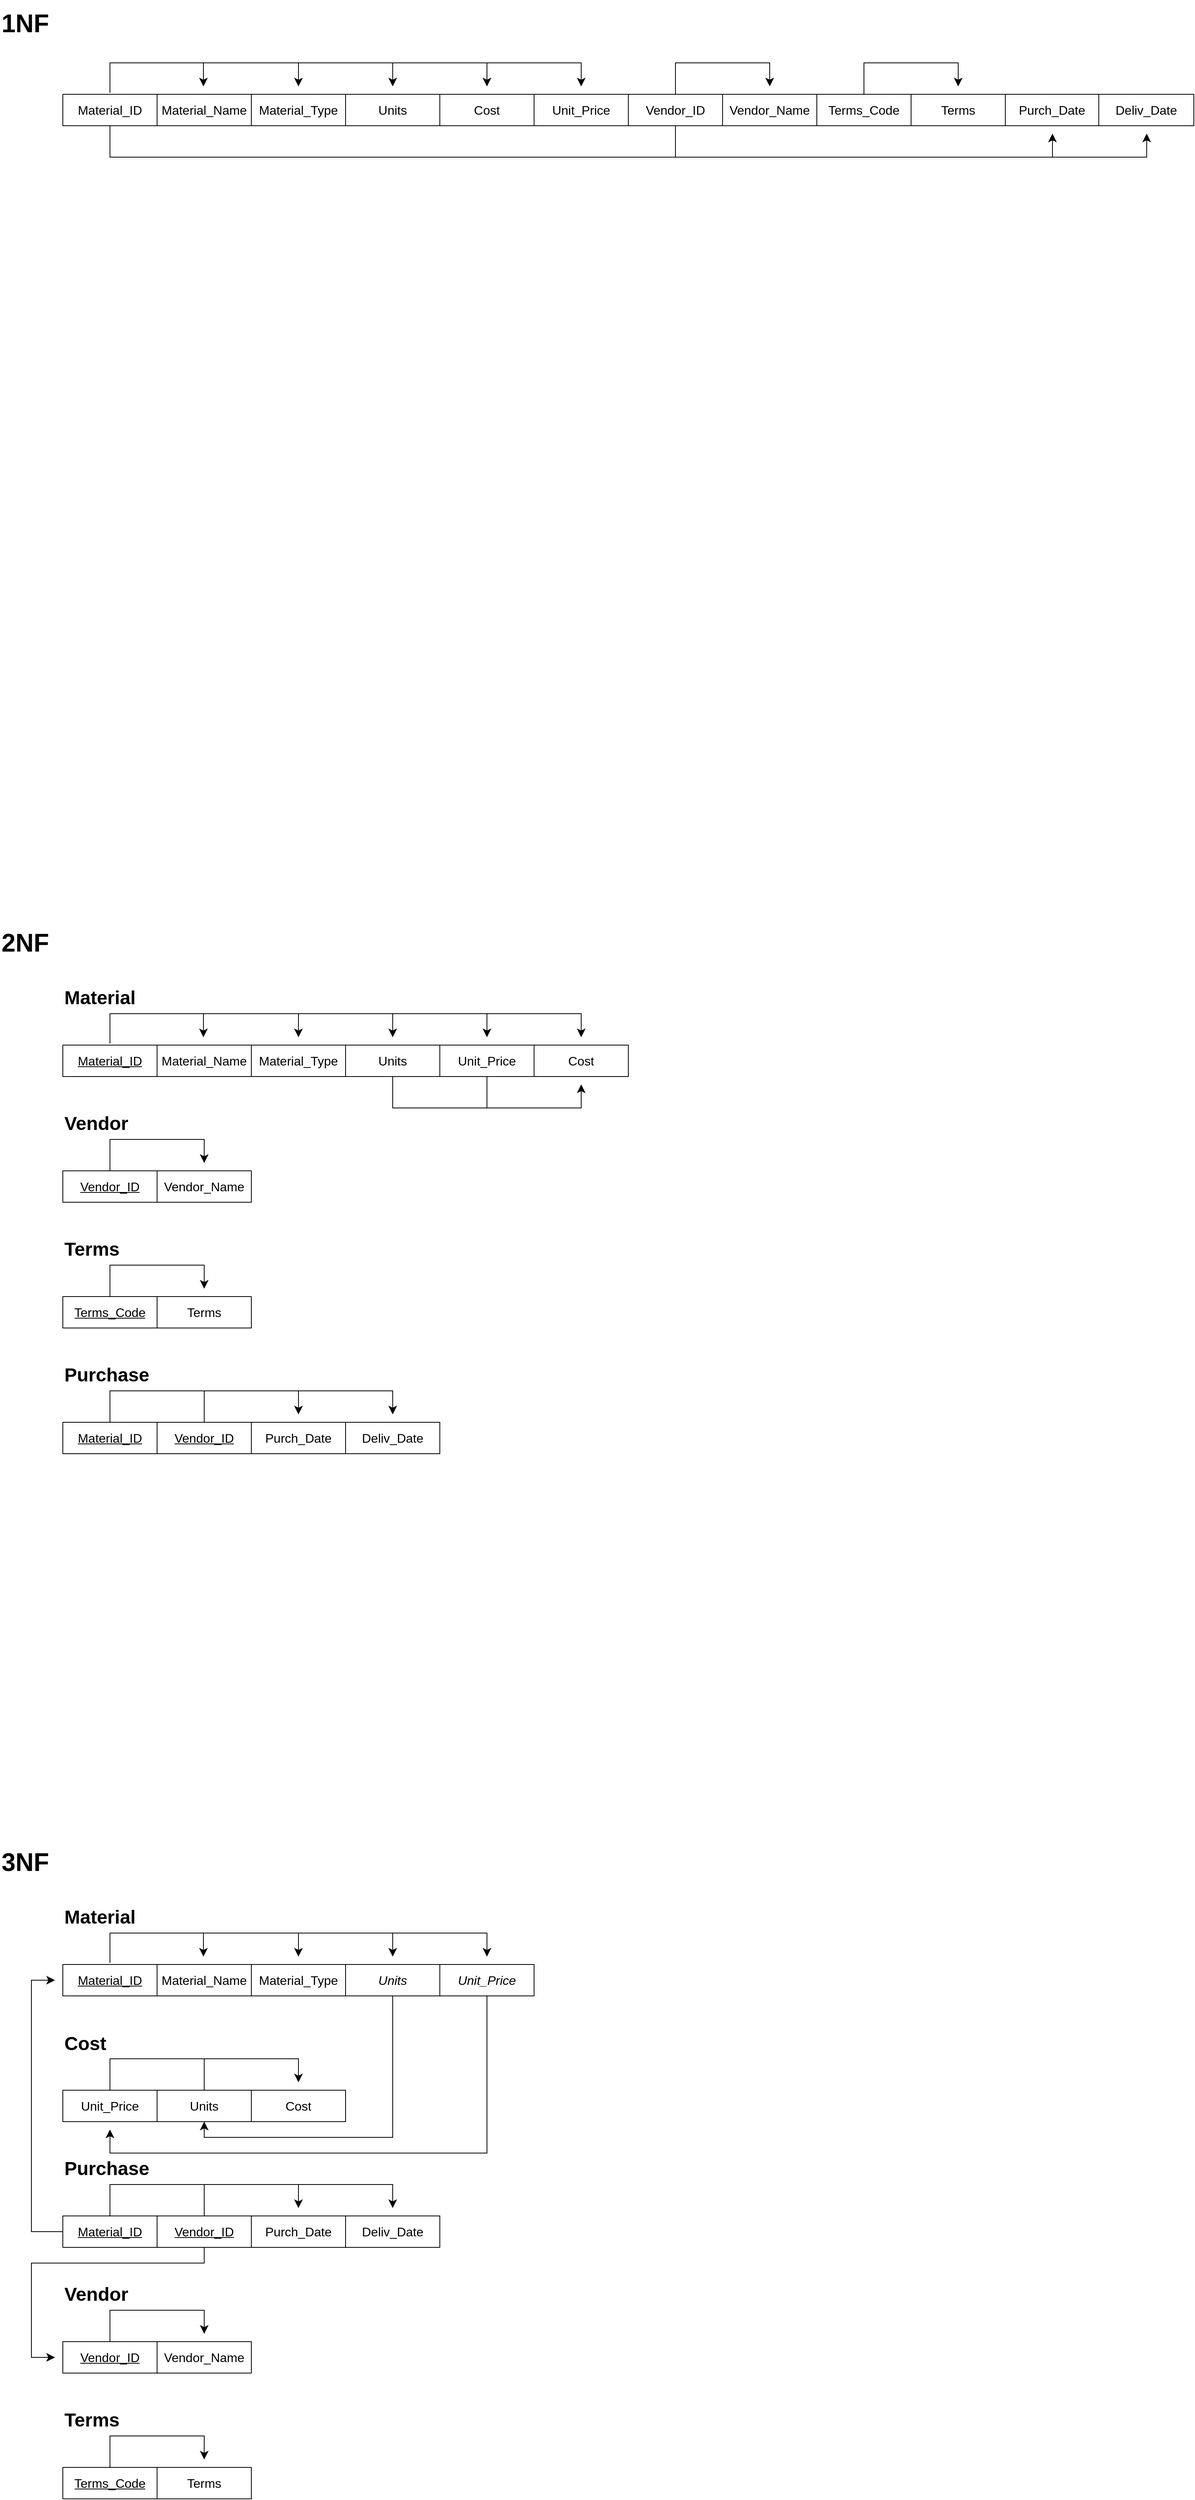<mxfile version="26.0.6">
  <diagram name="Page-1" id="mJVvkpNCpndPSh1O5Aai">
    <mxGraphModel dx="2074" dy="1098" grid="1" gridSize="10" guides="1" tooltips="1" connect="1" arrows="1" fold="1" page="1" pageScale="1" pageWidth="1654" pageHeight="1169" math="0" shadow="0">
      <root>
        <mxCell id="0" />
        <mxCell id="1" parent="0" />
        <mxCell id="KPfUx6lq5Uz68m5Np5U6-11" value="" style="shape=table;startSize=0;container=1;collapsible=0;childLayout=tableLayout;fontSize=16;" parent="1" vertex="1">
          <mxGeometry x="120" y="160" width="1440" height="40" as="geometry" />
        </mxCell>
        <mxCell id="KPfUx6lq5Uz68m5Np5U6-12" value="" style="shape=tableRow;horizontal=0;startSize=0;swimlaneHead=0;swimlaneBody=0;strokeColor=inherit;top=0;left=0;bottom=0;right=0;collapsible=0;dropTarget=0;fillColor=none;points=[[0,0.5],[1,0.5]];portConstraint=eastwest;fontSize=16;" parent="KPfUx6lq5Uz68m5Np5U6-11" vertex="1">
          <mxGeometry width="1440" height="40" as="geometry" />
        </mxCell>
        <mxCell id="KPfUx6lq5Uz68m5Np5U6-13" value="Material_ID" style="shape=partialRectangle;html=1;whiteSpace=wrap;connectable=0;strokeColor=inherit;overflow=hidden;fillColor=none;top=0;left=0;bottom=0;right=0;pointerEvents=1;fontSize=16;" parent="KPfUx6lq5Uz68m5Np5U6-12" vertex="1">
          <mxGeometry width="120" height="40" as="geometry">
            <mxRectangle width="120" height="40" as="alternateBounds" />
          </mxGeometry>
        </mxCell>
        <mxCell id="KPfUx6lq5Uz68m5Np5U6-14" value="Material_Name" style="shape=partialRectangle;html=1;whiteSpace=wrap;connectable=0;strokeColor=inherit;overflow=hidden;fillColor=none;top=0;left=0;bottom=0;right=0;pointerEvents=1;fontSize=16;" parent="KPfUx6lq5Uz68m5Np5U6-12" vertex="1">
          <mxGeometry x="120" width="120" height="40" as="geometry">
            <mxRectangle width="120" height="40" as="alternateBounds" />
          </mxGeometry>
        </mxCell>
        <mxCell id="KPfUx6lq5Uz68m5Np5U6-15" value="Material_Type" style="shape=partialRectangle;html=1;whiteSpace=wrap;connectable=0;strokeColor=inherit;overflow=hidden;fillColor=none;top=0;left=0;bottom=0;right=0;pointerEvents=1;fontSize=16;" parent="KPfUx6lq5Uz68m5Np5U6-12" vertex="1">
          <mxGeometry x="240" width="120" height="40" as="geometry">
            <mxRectangle width="120" height="40" as="alternateBounds" />
          </mxGeometry>
        </mxCell>
        <mxCell id="KPfUx6lq5Uz68m5Np5U6-24" value="Units" style="shape=partialRectangle;html=1;whiteSpace=wrap;connectable=0;strokeColor=inherit;overflow=hidden;fillColor=none;top=0;left=0;bottom=0;right=0;pointerEvents=1;fontSize=16;" parent="KPfUx6lq5Uz68m5Np5U6-12" vertex="1">
          <mxGeometry x="360" width="120" height="40" as="geometry">
            <mxRectangle width="120" height="40" as="alternateBounds" />
          </mxGeometry>
        </mxCell>
        <mxCell id="KPfUx6lq5Uz68m5Np5U6-27" value="Cost" style="shape=partialRectangle;html=1;whiteSpace=wrap;connectable=0;strokeColor=inherit;overflow=hidden;fillColor=none;top=0;left=0;bottom=0;right=0;pointerEvents=1;fontSize=16;" parent="KPfUx6lq5Uz68m5Np5U6-12" vertex="1">
          <mxGeometry x="480" width="120" height="40" as="geometry">
            <mxRectangle width="120" height="40" as="alternateBounds" />
          </mxGeometry>
        </mxCell>
        <mxCell id="KPfUx6lq5Uz68m5Np5U6-30" value="Unit_Price" style="shape=partialRectangle;html=1;whiteSpace=wrap;connectable=0;strokeColor=inherit;overflow=hidden;fillColor=none;top=0;left=0;bottom=0;right=0;pointerEvents=1;fontSize=16;" parent="KPfUx6lq5Uz68m5Np5U6-12" vertex="1">
          <mxGeometry x="600" width="120" height="40" as="geometry">
            <mxRectangle width="120" height="40" as="alternateBounds" />
          </mxGeometry>
        </mxCell>
        <mxCell id="KPfUx6lq5Uz68m5Np5U6-33" value="Vendor_ID" style="shape=partialRectangle;html=1;whiteSpace=wrap;connectable=0;strokeColor=inherit;overflow=hidden;fillColor=none;top=0;left=0;bottom=0;right=0;pointerEvents=1;fontSize=16;" parent="KPfUx6lq5Uz68m5Np5U6-12" vertex="1">
          <mxGeometry x="720" width="120" height="40" as="geometry">
            <mxRectangle width="120" height="40" as="alternateBounds" />
          </mxGeometry>
        </mxCell>
        <mxCell id="KPfUx6lq5Uz68m5Np5U6-36" value="Vendor_Name" style="shape=partialRectangle;html=1;whiteSpace=wrap;connectable=0;strokeColor=inherit;overflow=hidden;fillColor=none;top=0;left=0;bottom=0;right=0;pointerEvents=1;fontSize=16;" parent="KPfUx6lq5Uz68m5Np5U6-12" vertex="1">
          <mxGeometry x="840" width="120" height="40" as="geometry">
            <mxRectangle width="120" height="40" as="alternateBounds" />
          </mxGeometry>
        </mxCell>
        <mxCell id="KPfUx6lq5Uz68m5Np5U6-39" value="Terms_Code" style="shape=partialRectangle;html=1;whiteSpace=wrap;connectable=0;strokeColor=inherit;overflow=hidden;fillColor=none;top=0;left=0;bottom=0;right=0;pointerEvents=1;fontSize=16;" parent="KPfUx6lq5Uz68m5Np5U6-12" vertex="1">
          <mxGeometry x="960" width="120" height="40" as="geometry">
            <mxRectangle width="120" height="40" as="alternateBounds" />
          </mxGeometry>
        </mxCell>
        <mxCell id="KPfUx6lq5Uz68m5Np5U6-52" value="Terms" style="shape=partialRectangle;html=1;whiteSpace=wrap;connectable=0;strokeColor=inherit;overflow=hidden;fillColor=none;top=0;left=0;bottom=0;right=0;pointerEvents=1;fontSize=16;" parent="KPfUx6lq5Uz68m5Np5U6-12" vertex="1">
          <mxGeometry x="1080" width="120" height="40" as="geometry">
            <mxRectangle width="120" height="40" as="alternateBounds" />
          </mxGeometry>
        </mxCell>
        <mxCell id="KPfUx6lq5Uz68m5Np5U6-42" value="Purch_Date" style="shape=partialRectangle;html=1;whiteSpace=wrap;connectable=0;strokeColor=inherit;overflow=hidden;fillColor=none;top=0;left=0;bottom=0;right=0;pointerEvents=1;fontSize=16;" parent="KPfUx6lq5Uz68m5Np5U6-12" vertex="1">
          <mxGeometry x="1200" width="119" height="40" as="geometry">
            <mxRectangle width="119" height="40" as="alternateBounds" />
          </mxGeometry>
        </mxCell>
        <mxCell id="KPfUx6lq5Uz68m5Np5U6-45" value="Deliv_Date" style="shape=partialRectangle;html=1;whiteSpace=wrap;connectable=0;strokeColor=inherit;overflow=hidden;fillColor=none;top=0;left=0;bottom=0;right=0;pointerEvents=1;fontSize=16;" parent="KPfUx6lq5Uz68m5Np5U6-12" vertex="1">
          <mxGeometry x="1319" width="121" height="40" as="geometry">
            <mxRectangle width="121" height="40" as="alternateBounds" />
          </mxGeometry>
        </mxCell>
        <mxCell id="KPfUx6lq5Uz68m5Np5U6-56" value="" style="edgeStyle=elbowEdgeStyle;elbow=vertical;endArrow=classic;html=1;curved=0;rounded=0;endSize=8;startSize=8;exitX=0.039;exitY=-0.05;exitDx=0;exitDy=0;exitPerimeter=0;" parent="1" edge="1">
          <mxGeometry width="50" height="50" relative="1" as="geometry">
            <mxPoint x="180.0" y="158" as="sourcePoint" />
            <mxPoint x="299" y="150" as="targetPoint" />
            <Array as="points">
              <mxPoint x="250" y="120" />
              <mxPoint x="273.84" y="80" />
            </Array>
          </mxGeometry>
        </mxCell>
        <mxCell id="KPfUx6lq5Uz68m5Np5U6-58" value="" style="edgeStyle=segmentEdgeStyle;endArrow=classic;html=1;curved=0;rounded=0;endSize=8;startSize=8;" parent="1" edge="1">
          <mxGeometry width="50" height="50" relative="1" as="geometry">
            <mxPoint x="290" y="120" as="sourcePoint" />
            <mxPoint x="420" y="150" as="targetPoint" />
            <Array as="points">
              <mxPoint x="290" y="120" />
              <mxPoint x="420" y="120" />
            </Array>
          </mxGeometry>
        </mxCell>
        <mxCell id="KPfUx6lq5Uz68m5Np5U6-59" value="" style="edgeStyle=elbowEdgeStyle;elbow=vertical;endArrow=classic;html=1;curved=0;rounded=0;endSize=8;startSize=8;exitX=0.039;exitY=-0.05;exitDx=0;exitDy=0;exitPerimeter=0;" parent="1" edge="1">
          <mxGeometry width="50" height="50" relative="1" as="geometry">
            <mxPoint x="900" y="160" as="sourcePoint" />
            <mxPoint x="1020" y="150" as="targetPoint" />
            <Array as="points">
              <mxPoint x="960" y="120" />
            </Array>
          </mxGeometry>
        </mxCell>
        <mxCell id="KPfUx6lq5Uz68m5Np5U6-60" value="" style="edgeStyle=elbowEdgeStyle;elbow=vertical;endArrow=classic;html=1;curved=0;rounded=0;endSize=8;startSize=8;exitX=0.039;exitY=-0.05;exitDx=0;exitDy=0;exitPerimeter=0;" parent="1" edge="1">
          <mxGeometry width="50" height="50" relative="1" as="geometry">
            <mxPoint x="1140" y="160" as="sourcePoint" />
            <mxPoint x="1260" y="150" as="targetPoint" />
            <Array as="points">
              <mxPoint x="1200" y="120" />
            </Array>
          </mxGeometry>
        </mxCell>
        <mxCell id="KPfUx6lq5Uz68m5Np5U6-67" value="" style="shape=partialRectangle;whiteSpace=wrap;html=1;bottom=1;right=1;left=1;top=0;fillColor=none;routingCenterX=-0.5;" parent="1" vertex="1">
          <mxGeometry x="180" y="200" width="720" height="40" as="geometry" />
        </mxCell>
        <mxCell id="KPfUx6lq5Uz68m5Np5U6-68" value="" style="edgeStyle=segmentEdgeStyle;endArrow=classic;html=1;curved=0;rounded=0;endSize=8;startSize=8;exitX=0.99;exitY=1;exitDx=0;exitDy=0;exitPerimeter=0;" parent="1" source="KPfUx6lq5Uz68m5Np5U6-67" edge="1">
          <mxGeometry width="50" height="50" relative="1" as="geometry">
            <mxPoint x="790" y="280" as="sourcePoint" />
            <mxPoint x="1380" y="210" as="targetPoint" />
          </mxGeometry>
        </mxCell>
        <mxCell id="KPfUx6lq5Uz68m5Np5U6-70" value="" style="edgeStyle=segmentEdgeStyle;endArrow=classic;html=1;curved=0;rounded=0;endSize=8;startSize=8;" parent="1" edge="1">
          <mxGeometry width="50" height="50" relative="1" as="geometry">
            <mxPoint x="1360" y="240" as="sourcePoint" />
            <mxPoint x="1500" y="210" as="targetPoint" />
            <Array as="points">
              <mxPoint x="1500" y="240" />
            </Array>
          </mxGeometry>
        </mxCell>
        <mxCell id="KPfUx6lq5Uz68m5Np5U6-71" value="" style="edgeStyle=segmentEdgeStyle;endArrow=classic;html=1;curved=0;rounded=0;endSize=8;startSize=8;" parent="1" edge="1">
          <mxGeometry width="50" height="50" relative="1" as="geometry">
            <mxPoint x="410" y="120" as="sourcePoint" />
            <mxPoint x="540" y="150" as="targetPoint" />
            <Array as="points">
              <mxPoint x="410" y="120" />
              <mxPoint x="540" y="120" />
            </Array>
          </mxGeometry>
        </mxCell>
        <mxCell id="KPfUx6lq5Uz68m5Np5U6-72" value="" style="edgeStyle=segmentEdgeStyle;endArrow=classic;html=1;curved=0;rounded=0;endSize=8;startSize=8;" parent="1" edge="1">
          <mxGeometry width="50" height="50" relative="1" as="geometry">
            <mxPoint x="530" y="120" as="sourcePoint" />
            <mxPoint x="660" y="150" as="targetPoint" />
            <Array as="points">
              <mxPoint x="530" y="120" />
              <mxPoint x="660" y="120" />
            </Array>
          </mxGeometry>
        </mxCell>
        <mxCell id="KPfUx6lq5Uz68m5Np5U6-73" value="" style="edgeStyle=segmentEdgeStyle;endArrow=classic;html=1;curved=0;rounded=0;endSize=8;startSize=8;" parent="1" edge="1">
          <mxGeometry width="50" height="50" relative="1" as="geometry">
            <mxPoint x="650" y="120" as="sourcePoint" />
            <mxPoint x="780" y="150" as="targetPoint" />
            <Array as="points">
              <mxPoint x="650" y="120" />
              <mxPoint x="780" y="120" />
            </Array>
          </mxGeometry>
        </mxCell>
        <mxCell id="KPfUx6lq5Uz68m5Np5U6-75" value="" style="shape=table;startSize=0;container=1;collapsible=0;childLayout=tableLayout;fontSize=16;" parent="1" vertex="1">
          <mxGeometry x="120" y="1370" width="720" height="40" as="geometry" />
        </mxCell>
        <mxCell id="KPfUx6lq5Uz68m5Np5U6-76" value="" style="shape=tableRow;horizontal=0;startSize=0;swimlaneHead=0;swimlaneBody=0;strokeColor=inherit;top=0;left=0;bottom=0;right=0;collapsible=0;dropTarget=0;fillColor=none;points=[[0,0.5],[1,0.5]];portConstraint=eastwest;fontSize=16;" parent="KPfUx6lq5Uz68m5Np5U6-75" vertex="1">
          <mxGeometry width="720" height="40" as="geometry" />
        </mxCell>
        <mxCell id="KPfUx6lq5Uz68m5Np5U6-77" value="&lt;u&gt;Material_ID&lt;/u&gt;" style="shape=partialRectangle;html=1;whiteSpace=wrap;connectable=0;strokeColor=inherit;overflow=hidden;fillColor=none;top=0;left=0;bottom=0;right=0;pointerEvents=1;fontSize=16;" parent="KPfUx6lq5Uz68m5Np5U6-76" vertex="1">
          <mxGeometry width="120" height="40" as="geometry">
            <mxRectangle width="120" height="40" as="alternateBounds" />
          </mxGeometry>
        </mxCell>
        <mxCell id="KPfUx6lq5Uz68m5Np5U6-78" value="Material_Name" style="shape=partialRectangle;html=1;whiteSpace=wrap;connectable=0;strokeColor=inherit;overflow=hidden;fillColor=none;top=0;left=0;bottom=0;right=0;pointerEvents=1;fontSize=16;" parent="KPfUx6lq5Uz68m5Np5U6-76" vertex="1">
          <mxGeometry x="120" width="120" height="40" as="geometry">
            <mxRectangle width="120" height="40" as="alternateBounds" />
          </mxGeometry>
        </mxCell>
        <mxCell id="KPfUx6lq5Uz68m5Np5U6-79" value="Material_Type" style="shape=partialRectangle;html=1;whiteSpace=wrap;connectable=0;strokeColor=inherit;overflow=hidden;fillColor=none;top=0;left=0;bottom=0;right=0;pointerEvents=1;fontSize=16;" parent="KPfUx6lq5Uz68m5Np5U6-76" vertex="1">
          <mxGeometry x="240" width="120" height="40" as="geometry">
            <mxRectangle width="120" height="40" as="alternateBounds" />
          </mxGeometry>
        </mxCell>
        <mxCell id="KPfUx6lq5Uz68m5Np5U6-88" value="Units" style="shape=partialRectangle;html=1;whiteSpace=wrap;connectable=0;strokeColor=inherit;overflow=hidden;fillColor=none;top=0;left=0;bottom=0;right=0;pointerEvents=1;fontSize=16;" parent="KPfUx6lq5Uz68m5Np5U6-76" vertex="1">
          <mxGeometry x="360" width="120" height="40" as="geometry">
            <mxRectangle width="120" height="40" as="alternateBounds" />
          </mxGeometry>
        </mxCell>
        <mxCell id="KPfUx6lq5Uz68m5Np5U6-91" value="Unit_Price" style="shape=partialRectangle;html=1;whiteSpace=wrap;connectable=0;strokeColor=inherit;overflow=hidden;fillColor=none;top=0;left=0;bottom=0;right=0;pointerEvents=1;fontSize=16;" parent="KPfUx6lq5Uz68m5Np5U6-76" vertex="1">
          <mxGeometry x="480" width="120" height="40" as="geometry">
            <mxRectangle width="120" height="40" as="alternateBounds" />
          </mxGeometry>
        </mxCell>
        <mxCell id="KPfUx6lq5Uz68m5Np5U6-94" value="Cost" style="shape=partialRectangle;html=1;whiteSpace=wrap;connectable=0;strokeColor=inherit;overflow=hidden;fillColor=none;top=0;left=0;bottom=0;right=0;pointerEvents=1;fontSize=16;" parent="KPfUx6lq5Uz68m5Np5U6-76" vertex="1">
          <mxGeometry x="600" width="120" height="40" as="geometry">
            <mxRectangle width="120" height="40" as="alternateBounds" />
          </mxGeometry>
        </mxCell>
        <mxCell id="KPfUx6lq5Uz68m5Np5U6-97" value="" style="shape=table;startSize=0;container=1;collapsible=0;childLayout=tableLayout;fontSize=16;" parent="1" vertex="1">
          <mxGeometry x="120" y="1530" width="240" height="40" as="geometry" />
        </mxCell>
        <mxCell id="KPfUx6lq5Uz68m5Np5U6-98" value="" style="shape=tableRow;horizontal=0;startSize=0;swimlaneHead=0;swimlaneBody=0;strokeColor=inherit;top=0;left=0;bottom=0;right=0;collapsible=0;dropTarget=0;fillColor=none;points=[[0,0.5],[1,0.5]];portConstraint=eastwest;fontSize=16;" parent="KPfUx6lq5Uz68m5Np5U6-97" vertex="1">
          <mxGeometry width="240" height="40" as="geometry" />
        </mxCell>
        <mxCell id="KPfUx6lq5Uz68m5Np5U6-99" value="&lt;u&gt;Vendor_ID&lt;/u&gt;" style="shape=partialRectangle;html=1;whiteSpace=wrap;connectable=0;strokeColor=inherit;overflow=hidden;fillColor=none;top=0;left=0;bottom=0;right=0;pointerEvents=1;fontSize=16;" parent="KPfUx6lq5Uz68m5Np5U6-98" vertex="1">
          <mxGeometry width="120" height="40" as="geometry">
            <mxRectangle width="120" height="40" as="alternateBounds" />
          </mxGeometry>
        </mxCell>
        <mxCell id="KPfUx6lq5Uz68m5Np5U6-100" value="Vendor_Name" style="shape=partialRectangle;html=1;whiteSpace=wrap;connectable=0;strokeColor=inherit;overflow=hidden;fillColor=none;top=0;left=0;bottom=0;right=0;pointerEvents=1;fontSize=16;" parent="KPfUx6lq5Uz68m5Np5U6-98" vertex="1">
          <mxGeometry x="120" width="120" height="40" as="geometry">
            <mxRectangle width="120" height="40" as="alternateBounds" />
          </mxGeometry>
        </mxCell>
        <mxCell id="KPfUx6lq5Uz68m5Np5U6-105" value="" style="shape=table;startSize=0;container=1;collapsible=0;childLayout=tableLayout;fontSize=16;" parent="1" vertex="1">
          <mxGeometry x="120" y="1690" width="240" height="40" as="geometry" />
        </mxCell>
        <mxCell id="KPfUx6lq5Uz68m5Np5U6-106" value="" style="shape=tableRow;horizontal=0;startSize=0;swimlaneHead=0;swimlaneBody=0;strokeColor=inherit;top=0;left=0;bottom=0;right=0;collapsible=0;dropTarget=0;fillColor=none;points=[[0,0.5],[1,0.5]];portConstraint=eastwest;fontSize=16;" parent="KPfUx6lq5Uz68m5Np5U6-105" vertex="1">
          <mxGeometry width="240" height="40" as="geometry" />
        </mxCell>
        <mxCell id="KPfUx6lq5Uz68m5Np5U6-107" value="&lt;u&gt;Terms_Code&lt;/u&gt;" style="shape=partialRectangle;html=1;whiteSpace=wrap;connectable=0;strokeColor=inherit;overflow=hidden;fillColor=none;top=0;left=0;bottom=0;right=0;pointerEvents=1;fontSize=16;" parent="KPfUx6lq5Uz68m5Np5U6-106" vertex="1">
          <mxGeometry width="120" height="40" as="geometry">
            <mxRectangle width="120" height="40" as="alternateBounds" />
          </mxGeometry>
        </mxCell>
        <mxCell id="KPfUx6lq5Uz68m5Np5U6-108" value="Terms" style="shape=partialRectangle;html=1;whiteSpace=wrap;connectable=0;strokeColor=inherit;overflow=hidden;fillColor=none;top=0;left=0;bottom=0;right=0;pointerEvents=1;fontSize=16;" parent="KPfUx6lq5Uz68m5Np5U6-106" vertex="1">
          <mxGeometry x="120" width="120" height="40" as="geometry">
            <mxRectangle width="120" height="40" as="alternateBounds" />
          </mxGeometry>
        </mxCell>
        <mxCell id="KPfUx6lq5Uz68m5Np5U6-109" value="" style="shape=table;startSize=0;container=1;collapsible=0;childLayout=tableLayout;fontSize=16;" parent="1" vertex="1">
          <mxGeometry x="120" y="1850" width="480" height="40" as="geometry" />
        </mxCell>
        <mxCell id="KPfUx6lq5Uz68m5Np5U6-110" value="" style="shape=tableRow;horizontal=0;startSize=0;swimlaneHead=0;swimlaneBody=0;strokeColor=inherit;top=0;left=0;bottom=0;right=0;collapsible=0;dropTarget=0;fillColor=none;points=[[0,0.5],[1,0.5]];portConstraint=eastwest;fontSize=16;" parent="KPfUx6lq5Uz68m5Np5U6-109" vertex="1">
          <mxGeometry width="480" height="40" as="geometry" />
        </mxCell>
        <mxCell id="KPfUx6lq5Uz68m5Np5U6-111" value="&lt;u&gt;Material_ID&lt;/u&gt;" style="shape=partialRectangle;html=1;whiteSpace=wrap;connectable=0;strokeColor=inherit;overflow=hidden;fillColor=none;top=0;left=0;bottom=0;right=0;pointerEvents=1;fontSize=16;" parent="KPfUx6lq5Uz68m5Np5U6-110" vertex="1">
          <mxGeometry width="120" height="40" as="geometry">
            <mxRectangle width="120" height="40" as="alternateBounds" />
          </mxGeometry>
        </mxCell>
        <mxCell id="KPfUx6lq5Uz68m5Np5U6-112" value="&lt;u&gt;Vendor_ID&lt;/u&gt;" style="shape=partialRectangle;html=1;whiteSpace=wrap;connectable=0;strokeColor=inherit;overflow=hidden;fillColor=none;top=0;left=0;bottom=0;right=0;pointerEvents=1;fontSize=16;" parent="KPfUx6lq5Uz68m5Np5U6-110" vertex="1">
          <mxGeometry x="120" width="120" height="40" as="geometry">
            <mxRectangle width="120" height="40" as="alternateBounds" />
          </mxGeometry>
        </mxCell>
        <mxCell id="KPfUx6lq5Uz68m5Np5U6-114" value="Purch_Date" style="shape=partialRectangle;html=1;whiteSpace=wrap;connectable=0;strokeColor=inherit;overflow=hidden;fillColor=none;top=0;left=0;bottom=0;right=0;pointerEvents=1;fontSize=16;" parent="KPfUx6lq5Uz68m5Np5U6-110" vertex="1">
          <mxGeometry x="240" width="120" height="40" as="geometry">
            <mxRectangle width="120" height="40" as="alternateBounds" />
          </mxGeometry>
        </mxCell>
        <mxCell id="KPfUx6lq5Uz68m5Np5U6-113" value="Deliv_Date" style="shape=partialRectangle;html=1;whiteSpace=wrap;connectable=0;strokeColor=inherit;overflow=hidden;fillColor=none;top=0;left=0;bottom=0;right=0;pointerEvents=1;fontSize=16;" parent="KPfUx6lq5Uz68m5Np5U6-110" vertex="1">
          <mxGeometry x="360" width="120" height="40" as="geometry">
            <mxRectangle width="120" height="40" as="alternateBounds" />
          </mxGeometry>
        </mxCell>
        <mxCell id="KPfUx6lq5Uz68m5Np5U6-115" value="" style="edgeStyle=elbowEdgeStyle;elbow=vertical;endArrow=classic;html=1;curved=0;rounded=0;endSize=8;startSize=8;exitX=0.039;exitY=-0.05;exitDx=0;exitDy=0;exitPerimeter=0;" parent="1" edge="1">
          <mxGeometry width="50" height="50" relative="1" as="geometry">
            <mxPoint x="180.0" y="1368" as="sourcePoint" />
            <mxPoint x="299" y="1360" as="targetPoint" />
            <Array as="points">
              <mxPoint x="250" y="1330" />
              <mxPoint x="273.84" y="1290" />
            </Array>
          </mxGeometry>
        </mxCell>
        <mxCell id="KPfUx6lq5Uz68m5Np5U6-116" value="" style="edgeStyle=segmentEdgeStyle;endArrow=classic;html=1;curved=0;rounded=0;endSize=8;startSize=8;" parent="1" edge="1">
          <mxGeometry width="50" height="50" relative="1" as="geometry">
            <mxPoint x="290" y="1330" as="sourcePoint" />
            <mxPoint x="420" y="1360" as="targetPoint" />
            <Array as="points">
              <mxPoint x="290" y="1330" />
              <mxPoint x="420" y="1330" />
            </Array>
          </mxGeometry>
        </mxCell>
        <mxCell id="KPfUx6lq5Uz68m5Np5U6-117" value="" style="edgeStyle=segmentEdgeStyle;endArrow=classic;html=1;curved=0;rounded=0;endSize=8;startSize=8;" parent="1" edge="1">
          <mxGeometry width="50" height="50" relative="1" as="geometry">
            <mxPoint x="410" y="1330" as="sourcePoint" />
            <mxPoint x="540" y="1360" as="targetPoint" />
            <Array as="points">
              <mxPoint x="410" y="1330" />
              <mxPoint x="540" y="1330" />
            </Array>
          </mxGeometry>
        </mxCell>
        <mxCell id="KPfUx6lq5Uz68m5Np5U6-118" value="" style="edgeStyle=segmentEdgeStyle;endArrow=classic;html=1;curved=0;rounded=0;endSize=8;startSize=8;" parent="1" edge="1">
          <mxGeometry width="50" height="50" relative="1" as="geometry">
            <mxPoint x="530" y="1330" as="sourcePoint" />
            <mxPoint x="660" y="1360" as="targetPoint" />
            <Array as="points">
              <mxPoint x="530" y="1330" />
              <mxPoint x="660" y="1330" />
            </Array>
          </mxGeometry>
        </mxCell>
        <mxCell id="KPfUx6lq5Uz68m5Np5U6-119" value="" style="edgeStyle=segmentEdgeStyle;endArrow=classic;html=1;curved=0;rounded=0;endSize=8;startSize=8;" parent="1" edge="1">
          <mxGeometry width="50" height="50" relative="1" as="geometry">
            <mxPoint x="650" y="1330" as="sourcePoint" />
            <mxPoint x="780" y="1360" as="targetPoint" />
            <Array as="points">
              <mxPoint x="650" y="1330" />
              <mxPoint x="780" y="1330" />
            </Array>
          </mxGeometry>
        </mxCell>
        <mxCell id="KPfUx6lq5Uz68m5Np5U6-120" value="" style="edgeStyle=elbowEdgeStyle;elbow=vertical;endArrow=classic;html=1;curved=0;rounded=0;endSize=8;startSize=8;exitX=0.039;exitY=-0.05;exitDx=0;exitDy=0;exitPerimeter=0;" parent="1" edge="1">
          <mxGeometry width="50" height="50" relative="1" as="geometry">
            <mxPoint x="180" y="1530" as="sourcePoint" />
            <mxPoint x="300" y="1520" as="targetPoint" />
            <Array as="points">
              <mxPoint x="240" y="1490" />
            </Array>
          </mxGeometry>
        </mxCell>
        <mxCell id="KPfUx6lq5Uz68m5Np5U6-121" value="" style="edgeStyle=elbowEdgeStyle;elbow=vertical;endArrow=classic;html=1;curved=0;rounded=0;endSize=8;startSize=8;exitX=0.039;exitY=-0.05;exitDx=0;exitDy=0;exitPerimeter=0;" parent="1" edge="1">
          <mxGeometry width="50" height="50" relative="1" as="geometry">
            <mxPoint x="180" y="1690" as="sourcePoint" />
            <mxPoint x="300" y="1680" as="targetPoint" />
            <Array as="points">
              <mxPoint x="240" y="1650" />
            </Array>
          </mxGeometry>
        </mxCell>
        <mxCell id="KPfUx6lq5Uz68m5Np5U6-125" value="" style="shape=partialRectangle;whiteSpace=wrap;html=1;bottom=1;right=1;left=1;top=0;fillColor=none;routingCenterX=-0.5;rotation=-180;" parent="1" vertex="1">
          <mxGeometry x="180" y="1810" width="120" height="40" as="geometry" />
        </mxCell>
        <mxCell id="KPfUx6lq5Uz68m5Np5U6-126" value="" style="edgeStyle=segmentEdgeStyle;endArrow=classic;html=1;curved=0;rounded=0;endSize=8;startSize=8;exitX=0;exitY=1;exitDx=0;exitDy=0;" parent="1" source="KPfUx6lq5Uz68m5Np5U6-125" edge="1">
          <mxGeometry width="50" height="50" relative="1" as="geometry">
            <mxPoint x="330" y="1810" as="sourcePoint" />
            <mxPoint x="420" y="1840" as="targetPoint" />
          </mxGeometry>
        </mxCell>
        <mxCell id="KPfUx6lq5Uz68m5Np5U6-127" value="" style="edgeStyle=segmentEdgeStyle;endArrow=classic;html=1;curved=0;rounded=0;endSize=8;startSize=8;exitX=0;exitY=1;exitDx=0;exitDy=0;" parent="1" edge="1">
          <mxGeometry width="50" height="50" relative="1" as="geometry">
            <mxPoint x="420" y="1810" as="sourcePoint" />
            <mxPoint x="540" y="1840" as="targetPoint" />
          </mxGeometry>
        </mxCell>
        <mxCell id="KPfUx6lq5Uz68m5Np5U6-128" value="Material" style="text;strokeColor=none;fillColor=none;html=1;fontSize=24;fontStyle=1;verticalAlign=middle;align=left;" parent="1" vertex="1">
          <mxGeometry x="120" y="1290" width="160" height="40" as="geometry" />
        </mxCell>
        <mxCell id="KPfUx6lq5Uz68m5Np5U6-129" value="Vendor" style="text;strokeColor=none;fillColor=none;html=1;fontSize=24;fontStyle=1;verticalAlign=middle;align=left;" parent="1" vertex="1">
          <mxGeometry x="120" y="1450" width="160" height="40" as="geometry" />
        </mxCell>
        <mxCell id="KPfUx6lq5Uz68m5Np5U6-130" value="Terms" style="text;strokeColor=none;fillColor=none;html=1;fontSize=24;fontStyle=1;verticalAlign=middle;align=left;" parent="1" vertex="1">
          <mxGeometry x="120" y="1610" width="160" height="40" as="geometry" />
        </mxCell>
        <mxCell id="KPfUx6lq5Uz68m5Np5U6-131" value="Purchase" style="text;strokeColor=none;fillColor=none;html=1;fontSize=24;fontStyle=1;verticalAlign=middle;align=left;" parent="1" vertex="1">
          <mxGeometry x="120" y="1770" width="160" height="40" as="geometry" />
        </mxCell>
        <mxCell id="c63ihOJItv_DyvJpRtCl-1" value="" style="shape=table;startSize=0;container=1;collapsible=0;childLayout=tableLayout;fontSize=16;" vertex="1" parent="1">
          <mxGeometry x="120" y="2540" width="600" height="40" as="geometry" />
        </mxCell>
        <mxCell id="c63ihOJItv_DyvJpRtCl-2" value="" style="shape=tableRow;horizontal=0;startSize=0;swimlaneHead=0;swimlaneBody=0;strokeColor=inherit;top=0;left=0;bottom=0;right=0;collapsible=0;dropTarget=0;fillColor=none;points=[[0,0.5],[1,0.5]];portConstraint=eastwest;fontSize=16;" vertex="1" parent="c63ihOJItv_DyvJpRtCl-1">
          <mxGeometry width="600" height="40" as="geometry" />
        </mxCell>
        <mxCell id="c63ihOJItv_DyvJpRtCl-3" value="&lt;u&gt;Material_ID&lt;/u&gt;" style="shape=partialRectangle;html=1;whiteSpace=wrap;connectable=0;strokeColor=inherit;overflow=hidden;fillColor=none;top=0;left=0;bottom=0;right=0;pointerEvents=1;fontSize=16;" vertex="1" parent="c63ihOJItv_DyvJpRtCl-2">
          <mxGeometry width="120" height="40" as="geometry">
            <mxRectangle width="120" height="40" as="alternateBounds" />
          </mxGeometry>
        </mxCell>
        <mxCell id="c63ihOJItv_DyvJpRtCl-4" value="Material_Name" style="shape=partialRectangle;html=1;whiteSpace=wrap;connectable=0;strokeColor=inherit;overflow=hidden;fillColor=none;top=0;left=0;bottom=0;right=0;pointerEvents=1;fontSize=16;" vertex="1" parent="c63ihOJItv_DyvJpRtCl-2">
          <mxGeometry x="120" width="120" height="40" as="geometry">
            <mxRectangle width="120" height="40" as="alternateBounds" />
          </mxGeometry>
        </mxCell>
        <mxCell id="c63ihOJItv_DyvJpRtCl-5" value="Material_Type" style="shape=partialRectangle;html=1;whiteSpace=wrap;connectable=0;strokeColor=inherit;overflow=hidden;fillColor=none;top=0;left=0;bottom=0;right=0;pointerEvents=1;fontSize=16;" vertex="1" parent="c63ihOJItv_DyvJpRtCl-2">
          <mxGeometry x="240" width="120" height="40" as="geometry">
            <mxRectangle width="120" height="40" as="alternateBounds" />
          </mxGeometry>
        </mxCell>
        <mxCell id="c63ihOJItv_DyvJpRtCl-6" value="&lt;i&gt;Units&lt;/i&gt;" style="shape=partialRectangle;html=1;whiteSpace=wrap;connectable=0;strokeColor=inherit;overflow=hidden;fillColor=none;top=0;left=0;bottom=0;right=0;pointerEvents=1;fontSize=16;" vertex="1" parent="c63ihOJItv_DyvJpRtCl-2">
          <mxGeometry x="360" width="120" height="40" as="geometry">
            <mxRectangle width="120" height="40" as="alternateBounds" />
          </mxGeometry>
        </mxCell>
        <mxCell id="c63ihOJItv_DyvJpRtCl-8" value="&lt;i&gt;Unit_Price&lt;/i&gt;" style="shape=partialRectangle;html=1;whiteSpace=wrap;connectable=0;strokeColor=inherit;overflow=hidden;fillColor=none;top=0;left=0;bottom=0;right=0;pointerEvents=1;fontSize=16;" vertex="1" parent="c63ihOJItv_DyvJpRtCl-2">
          <mxGeometry x="480" width="120" height="40" as="geometry">
            <mxRectangle width="120" height="40" as="alternateBounds" />
          </mxGeometry>
        </mxCell>
        <mxCell id="c63ihOJItv_DyvJpRtCl-9" value="" style="shape=table;startSize=0;container=1;collapsible=0;childLayout=tableLayout;fontSize=16;" vertex="1" parent="1">
          <mxGeometry x="120" y="2700" width="360" height="40" as="geometry" />
        </mxCell>
        <mxCell id="c63ihOJItv_DyvJpRtCl-10" value="" style="shape=tableRow;horizontal=0;startSize=0;swimlaneHead=0;swimlaneBody=0;strokeColor=inherit;top=0;left=0;bottom=0;right=0;collapsible=0;dropTarget=0;fillColor=none;points=[[0,0.5],[1,0.5]];portConstraint=eastwest;fontSize=16;" vertex="1" parent="c63ihOJItv_DyvJpRtCl-9">
          <mxGeometry width="360" height="40" as="geometry" />
        </mxCell>
        <mxCell id="c63ihOJItv_DyvJpRtCl-14" value="Unit_Price" style="shape=partialRectangle;html=1;whiteSpace=wrap;connectable=0;strokeColor=inherit;overflow=hidden;fillColor=none;top=0;left=0;bottom=0;right=0;pointerEvents=1;fontSize=16;" vertex="1" parent="c63ihOJItv_DyvJpRtCl-10">
          <mxGeometry width="120" height="40" as="geometry">
            <mxRectangle width="120" height="40" as="alternateBounds" />
          </mxGeometry>
        </mxCell>
        <mxCell id="c63ihOJItv_DyvJpRtCl-15" value="Units" style="shape=partialRectangle;html=1;whiteSpace=wrap;connectable=0;strokeColor=inherit;overflow=hidden;fillColor=none;top=0;left=0;bottom=0;right=0;pointerEvents=1;fontSize=16;" vertex="1" parent="c63ihOJItv_DyvJpRtCl-10">
          <mxGeometry x="120" width="120" height="40" as="geometry">
            <mxRectangle width="120" height="40" as="alternateBounds" />
          </mxGeometry>
        </mxCell>
        <mxCell id="c63ihOJItv_DyvJpRtCl-16" value="Cost" style="shape=partialRectangle;html=1;whiteSpace=wrap;connectable=0;strokeColor=inherit;overflow=hidden;fillColor=none;top=0;left=0;bottom=0;right=0;pointerEvents=1;fontSize=16;" vertex="1" parent="c63ihOJItv_DyvJpRtCl-10">
          <mxGeometry x="240" width="120" height="40" as="geometry">
            <mxRectangle width="120" height="40" as="alternateBounds" />
          </mxGeometry>
        </mxCell>
        <mxCell id="c63ihOJItv_DyvJpRtCl-17" value="" style="shape=table;startSize=0;container=1;collapsible=0;childLayout=tableLayout;fontSize=16;" vertex="1" parent="1">
          <mxGeometry x="120" y="3020" width="240" height="40" as="geometry" />
        </mxCell>
        <mxCell id="c63ihOJItv_DyvJpRtCl-18" value="" style="shape=tableRow;horizontal=0;startSize=0;swimlaneHead=0;swimlaneBody=0;strokeColor=inherit;top=0;left=0;bottom=0;right=0;collapsible=0;dropTarget=0;fillColor=none;points=[[0,0.5],[1,0.5]];portConstraint=eastwest;fontSize=16;" vertex="1" parent="c63ihOJItv_DyvJpRtCl-17">
          <mxGeometry width="240" height="40" as="geometry" />
        </mxCell>
        <mxCell id="c63ihOJItv_DyvJpRtCl-19" value="&lt;u&gt;Vendor_ID&lt;/u&gt;" style="shape=partialRectangle;html=1;whiteSpace=wrap;connectable=0;strokeColor=inherit;overflow=hidden;fillColor=none;top=0;left=0;bottom=0;right=0;pointerEvents=1;fontSize=16;" vertex="1" parent="c63ihOJItv_DyvJpRtCl-18">
          <mxGeometry width="120" height="40" as="geometry">
            <mxRectangle width="120" height="40" as="alternateBounds" />
          </mxGeometry>
        </mxCell>
        <mxCell id="c63ihOJItv_DyvJpRtCl-20" value="Vendor_Name" style="shape=partialRectangle;html=1;whiteSpace=wrap;connectable=0;strokeColor=inherit;overflow=hidden;fillColor=none;top=0;left=0;bottom=0;right=0;pointerEvents=1;fontSize=16;" vertex="1" parent="c63ihOJItv_DyvJpRtCl-18">
          <mxGeometry x="120" width="120" height="40" as="geometry">
            <mxRectangle width="120" height="40" as="alternateBounds" />
          </mxGeometry>
        </mxCell>
        <mxCell id="c63ihOJItv_DyvJpRtCl-31" value="Material" style="text;strokeColor=none;fillColor=none;html=1;fontSize=24;fontStyle=1;verticalAlign=middle;align=left;" vertex="1" parent="1">
          <mxGeometry x="120" y="2460" width="160" height="40" as="geometry" />
        </mxCell>
        <mxCell id="c63ihOJItv_DyvJpRtCl-32" value="" style="edgeStyle=elbowEdgeStyle;elbow=vertical;endArrow=classic;html=1;curved=0;rounded=0;endSize=8;startSize=8;exitX=0.039;exitY=-0.05;exitDx=0;exitDy=0;exitPerimeter=0;" edge="1" parent="1">
          <mxGeometry width="50" height="50" relative="1" as="geometry">
            <mxPoint x="180.0" y="2538" as="sourcePoint" />
            <mxPoint x="299" y="2530" as="targetPoint" />
            <Array as="points">
              <mxPoint x="250" y="2500" />
              <mxPoint x="273.84" y="2460" />
            </Array>
          </mxGeometry>
        </mxCell>
        <mxCell id="c63ihOJItv_DyvJpRtCl-33" value="" style="edgeStyle=segmentEdgeStyle;endArrow=classic;html=1;curved=0;rounded=0;endSize=8;startSize=8;" edge="1" parent="1">
          <mxGeometry width="50" height="50" relative="1" as="geometry">
            <mxPoint x="290" y="2500" as="sourcePoint" />
            <mxPoint x="420" y="2530" as="targetPoint" />
            <Array as="points">
              <mxPoint x="290" y="2500" />
              <mxPoint x="420" y="2500" />
            </Array>
          </mxGeometry>
        </mxCell>
        <mxCell id="c63ihOJItv_DyvJpRtCl-34" value="" style="edgeStyle=segmentEdgeStyle;endArrow=classic;html=1;curved=0;rounded=0;endSize=8;startSize=8;" edge="1" parent="1">
          <mxGeometry width="50" height="50" relative="1" as="geometry">
            <mxPoint x="410" y="2500" as="sourcePoint" />
            <mxPoint x="540" y="2530" as="targetPoint" />
            <Array as="points">
              <mxPoint x="410" y="2500" />
              <mxPoint x="540" y="2500" />
            </Array>
          </mxGeometry>
        </mxCell>
        <mxCell id="c63ihOJItv_DyvJpRtCl-35" value="" style="edgeStyle=segmentEdgeStyle;endArrow=classic;html=1;curved=0;rounded=0;endSize=8;startSize=8;" edge="1" parent="1">
          <mxGeometry width="50" height="50" relative="1" as="geometry">
            <mxPoint x="530" y="2500" as="sourcePoint" />
            <mxPoint x="660" y="2530" as="targetPoint" />
            <Array as="points">
              <mxPoint x="530" y="2500" />
              <mxPoint x="660" y="2500" />
            </Array>
          </mxGeometry>
        </mxCell>
        <mxCell id="c63ihOJItv_DyvJpRtCl-36" value="" style="edgeStyle=elbowEdgeStyle;elbow=vertical;endArrow=classic;html=1;curved=0;rounded=0;endSize=8;startSize=8;exitX=0.039;exitY=-0.05;exitDx=0;exitDy=0;exitPerimeter=0;" edge="1" parent="1">
          <mxGeometry width="50" height="50" relative="1" as="geometry">
            <mxPoint x="180" y="3020" as="sourcePoint" />
            <mxPoint x="300" y="3010" as="targetPoint" />
            <Array as="points">
              <mxPoint x="240" y="2980" />
            </Array>
          </mxGeometry>
        </mxCell>
        <mxCell id="c63ihOJItv_DyvJpRtCl-38" value="Cost" style="text;strokeColor=none;fillColor=none;html=1;fontSize=24;fontStyle=1;verticalAlign=middle;align=left;" vertex="1" parent="1">
          <mxGeometry x="120" y="2621" width="160" height="40" as="geometry" />
        </mxCell>
        <mxCell id="c63ihOJItv_DyvJpRtCl-21" value="" style="shape=table;startSize=0;container=1;collapsible=0;childLayout=tableLayout;fontSize=16;" vertex="1" parent="1">
          <mxGeometry x="120" y="3180" width="240" height="40" as="geometry" />
        </mxCell>
        <mxCell id="c63ihOJItv_DyvJpRtCl-22" value="" style="shape=tableRow;horizontal=0;startSize=0;swimlaneHead=0;swimlaneBody=0;strokeColor=inherit;top=0;left=0;bottom=0;right=0;collapsible=0;dropTarget=0;fillColor=none;points=[[0,0.5],[1,0.5]];portConstraint=eastwest;fontSize=16;" vertex="1" parent="c63ihOJItv_DyvJpRtCl-21">
          <mxGeometry width="240" height="40" as="geometry" />
        </mxCell>
        <mxCell id="c63ihOJItv_DyvJpRtCl-23" value="&lt;u&gt;Terms_Code&lt;/u&gt;" style="shape=partialRectangle;html=1;whiteSpace=wrap;connectable=0;strokeColor=inherit;overflow=hidden;fillColor=none;top=0;left=0;bottom=0;right=0;pointerEvents=1;fontSize=16;" vertex="1" parent="c63ihOJItv_DyvJpRtCl-22">
          <mxGeometry width="120" height="40" as="geometry">
            <mxRectangle width="120" height="40" as="alternateBounds" />
          </mxGeometry>
        </mxCell>
        <mxCell id="c63ihOJItv_DyvJpRtCl-24" value="Terms" style="shape=partialRectangle;html=1;whiteSpace=wrap;connectable=0;strokeColor=inherit;overflow=hidden;fillColor=none;top=0;left=0;bottom=0;right=0;pointerEvents=1;fontSize=16;" vertex="1" parent="c63ihOJItv_DyvJpRtCl-22">
          <mxGeometry x="120" width="120" height="40" as="geometry">
            <mxRectangle width="120" height="40" as="alternateBounds" />
          </mxGeometry>
        </mxCell>
        <mxCell id="c63ihOJItv_DyvJpRtCl-25" value="" style="shape=table;startSize=0;container=1;collapsible=0;childLayout=tableLayout;fontSize=16;" vertex="1" parent="1">
          <mxGeometry x="120" y="2860" width="480" height="40" as="geometry" />
        </mxCell>
        <mxCell id="c63ihOJItv_DyvJpRtCl-26" value="" style="shape=tableRow;horizontal=0;startSize=0;swimlaneHead=0;swimlaneBody=0;strokeColor=inherit;top=0;left=0;bottom=0;right=0;collapsible=0;dropTarget=0;fillColor=none;points=[[0,0.5],[1,0.5]];portConstraint=eastwest;fontSize=16;" vertex="1" parent="c63ihOJItv_DyvJpRtCl-25">
          <mxGeometry width="480" height="40" as="geometry" />
        </mxCell>
        <mxCell id="c63ihOJItv_DyvJpRtCl-27" value="&lt;u&gt;Material_ID&lt;/u&gt;" style="shape=partialRectangle;html=1;whiteSpace=wrap;connectable=0;strokeColor=inherit;overflow=hidden;fillColor=none;top=0;left=0;bottom=0;right=0;pointerEvents=1;fontSize=16;" vertex="1" parent="c63ihOJItv_DyvJpRtCl-26">
          <mxGeometry width="120" height="40" as="geometry">
            <mxRectangle width="120" height="40" as="alternateBounds" />
          </mxGeometry>
        </mxCell>
        <mxCell id="c63ihOJItv_DyvJpRtCl-28" value="&lt;u&gt;Vendor_ID&lt;/u&gt;" style="shape=partialRectangle;html=1;whiteSpace=wrap;connectable=0;strokeColor=inherit;overflow=hidden;fillColor=none;top=0;left=0;bottom=0;right=0;pointerEvents=1;fontSize=16;" vertex="1" parent="c63ihOJItv_DyvJpRtCl-26">
          <mxGeometry x="120" width="120" height="40" as="geometry">
            <mxRectangle width="120" height="40" as="alternateBounds" />
          </mxGeometry>
        </mxCell>
        <mxCell id="c63ihOJItv_DyvJpRtCl-29" value="Purch_Date" style="shape=partialRectangle;html=1;whiteSpace=wrap;connectable=0;strokeColor=inherit;overflow=hidden;fillColor=none;top=0;left=0;bottom=0;right=0;pointerEvents=1;fontSize=16;" vertex="1" parent="c63ihOJItv_DyvJpRtCl-26">
          <mxGeometry x="240" width="120" height="40" as="geometry">
            <mxRectangle width="120" height="40" as="alternateBounds" />
          </mxGeometry>
        </mxCell>
        <mxCell id="c63ihOJItv_DyvJpRtCl-30" value="Deliv_Date" style="shape=partialRectangle;html=1;whiteSpace=wrap;connectable=0;strokeColor=inherit;overflow=hidden;fillColor=none;top=0;left=0;bottom=0;right=0;pointerEvents=1;fontSize=16;" vertex="1" parent="c63ihOJItv_DyvJpRtCl-26">
          <mxGeometry x="360" width="120" height="40" as="geometry">
            <mxRectangle width="120" height="40" as="alternateBounds" />
          </mxGeometry>
        </mxCell>
        <mxCell id="c63ihOJItv_DyvJpRtCl-37" value="" style="edgeStyle=elbowEdgeStyle;elbow=vertical;endArrow=classic;html=1;curved=0;rounded=0;endSize=8;startSize=8;exitX=0.039;exitY=-0.05;exitDx=0;exitDy=0;exitPerimeter=0;" edge="1" parent="1">
          <mxGeometry width="50" height="50" relative="1" as="geometry">
            <mxPoint x="180" y="3180" as="sourcePoint" />
            <mxPoint x="300" y="3170" as="targetPoint" />
            <Array as="points">
              <mxPoint x="240" y="3140" />
            </Array>
          </mxGeometry>
        </mxCell>
        <mxCell id="c63ihOJItv_DyvJpRtCl-45" value="Vendor" style="text;strokeColor=none;fillColor=none;html=1;fontSize=24;fontStyle=1;verticalAlign=middle;align=left;" vertex="1" parent="1">
          <mxGeometry x="120" y="2940" width="160" height="40" as="geometry" />
        </mxCell>
        <mxCell id="c63ihOJItv_DyvJpRtCl-46" value="Terms" style="text;strokeColor=none;fillColor=none;html=1;fontSize=24;fontStyle=1;verticalAlign=middle;align=left;" vertex="1" parent="1">
          <mxGeometry x="120" y="3100" width="160" height="40" as="geometry" />
        </mxCell>
        <mxCell id="c63ihOJItv_DyvJpRtCl-48" value="Purchase" style="text;strokeColor=none;fillColor=none;html=1;fontSize=24;fontStyle=1;verticalAlign=middle;align=left;" vertex="1" parent="1">
          <mxGeometry x="120" y="2780" width="160" height="40" as="geometry" />
        </mxCell>
        <mxCell id="c63ihOJItv_DyvJpRtCl-49" value="" style="shape=partialRectangle;whiteSpace=wrap;html=1;bottom=1;right=1;left=1;top=0;fillColor=none;routingCenterX=-0.5;rotation=-180;" vertex="1" parent="1">
          <mxGeometry x="180" y="2820" width="120" height="40" as="geometry" />
        </mxCell>
        <mxCell id="c63ihOJItv_DyvJpRtCl-50" value="" style="edgeStyle=segmentEdgeStyle;endArrow=classic;html=1;curved=0;rounded=0;endSize=8;startSize=8;exitX=0;exitY=1;exitDx=0;exitDy=0;" edge="1" parent="1" source="c63ihOJItv_DyvJpRtCl-49">
          <mxGeometry width="50" height="50" relative="1" as="geometry">
            <mxPoint x="330" y="2820" as="sourcePoint" />
            <mxPoint x="420" y="2850" as="targetPoint" />
          </mxGeometry>
        </mxCell>
        <mxCell id="c63ihOJItv_DyvJpRtCl-51" value="" style="edgeStyle=segmentEdgeStyle;endArrow=classic;html=1;curved=0;rounded=0;endSize=8;startSize=8;exitX=0;exitY=1;exitDx=0;exitDy=0;" edge="1" parent="1">
          <mxGeometry width="50" height="50" relative="1" as="geometry">
            <mxPoint x="420" y="2820" as="sourcePoint" />
            <mxPoint x="540" y="2850" as="targetPoint" />
          </mxGeometry>
        </mxCell>
        <mxCell id="c63ihOJItv_DyvJpRtCl-52" value="" style="edgeStyle=elbowEdgeStyle;elbow=vertical;endArrow=classic;html=1;curved=0;rounded=0;endSize=8;startSize=8;" edge="1" parent="1">
          <mxGeometry width="50" height="50" relative="1" as="geometry">
            <mxPoint x="660" y="1410" as="sourcePoint" />
            <mxPoint x="780" y="1420" as="targetPoint" />
            <Array as="points">
              <mxPoint x="660" y="1450" />
            </Array>
          </mxGeometry>
        </mxCell>
        <mxCell id="c63ihOJItv_DyvJpRtCl-54" value="" style="shape=partialRectangle;whiteSpace=wrap;html=1;bottom=1;right=1;left=1;top=0;fillColor=none;routingCenterX=-0.5;" vertex="1" parent="1">
          <mxGeometry x="540" y="1410" width="120" height="40" as="geometry" />
        </mxCell>
        <mxCell id="c63ihOJItv_DyvJpRtCl-55" value="" style="edgeStyle=elbowEdgeStyle;elbow=horizontal;endArrow=classic;html=1;curved=0;rounded=0;endSize=8;startSize=8;exitX=0;exitY=0.5;exitDx=0;exitDy=0;" edge="1" parent="1" source="c63ihOJItv_DyvJpRtCl-26">
          <mxGeometry width="50" height="50" relative="1" as="geometry">
            <mxPoint x="60" y="2610" as="sourcePoint" />
            <mxPoint x="110" y="2560" as="targetPoint" />
            <Array as="points">
              <mxPoint x="80" y="2720" />
            </Array>
          </mxGeometry>
        </mxCell>
        <mxCell id="c63ihOJItv_DyvJpRtCl-56" value="" style="edgeStyle=elbowEdgeStyle;elbow=horizontal;endArrow=classic;html=1;curved=0;rounded=0;endSize=8;startSize=8;" edge="1" parent="1">
          <mxGeometry width="50" height="50" relative="1" as="geometry">
            <mxPoint x="300" y="2920" as="sourcePoint" />
            <mxPoint x="110" y="3040" as="targetPoint" />
            <Array as="points">
              <mxPoint x="80" y="2970" />
            </Array>
          </mxGeometry>
        </mxCell>
        <mxCell id="c63ihOJItv_DyvJpRtCl-60" value="" style="shape=partialRectangle;whiteSpace=wrap;html=1;bottom=0;right=0;fillColor=none;rotation=-180;" vertex="1" parent="1">
          <mxGeometry x="180" y="2900" width="120" height="20" as="geometry" />
        </mxCell>
        <mxCell id="c63ihOJItv_DyvJpRtCl-61" value="" style="shape=partialRectangle;whiteSpace=wrap;html=1;bottom=1;right=1;left=1;top=0;fillColor=none;routingCenterX=-0.5;rotation=-180;" vertex="1" parent="1">
          <mxGeometry x="180" y="2660" width="120" height="40" as="geometry" />
        </mxCell>
        <mxCell id="c63ihOJItv_DyvJpRtCl-62" value="" style="edgeStyle=segmentEdgeStyle;endArrow=classic;html=1;curved=0;rounded=0;endSize=8;startSize=8;exitX=0;exitY=1;exitDx=0;exitDy=0;" edge="1" parent="1" source="c63ihOJItv_DyvJpRtCl-61">
          <mxGeometry width="50" height="50" relative="1" as="geometry">
            <mxPoint x="330" y="2660" as="sourcePoint" />
            <mxPoint x="420" y="2690" as="targetPoint" />
          </mxGeometry>
        </mxCell>
        <mxCell id="c63ihOJItv_DyvJpRtCl-63" value="" style="edgeStyle=segmentEdgeStyle;endArrow=classic;html=1;curved=0;rounded=0;endSize=8;startSize=8;exitX=0.9;exitY=1;exitDx=0;exitDy=0;exitPerimeter=0;" edge="1" parent="1" source="c63ihOJItv_DyvJpRtCl-2">
          <mxGeometry width="50" height="50" relative="1" as="geometry">
            <mxPoint x="660" y="2590" as="sourcePoint" />
            <mxPoint x="180" y="2750" as="targetPoint" />
            <Array as="points">
              <mxPoint x="660" y="2780" />
              <mxPoint x="180" y="2780" />
            </Array>
          </mxGeometry>
        </mxCell>
        <mxCell id="c63ihOJItv_DyvJpRtCl-64" value="" style="edgeStyle=segmentEdgeStyle;endArrow=classic;html=1;curved=0;rounded=0;endSize=8;startSize=8;" edge="1" parent="1" source="c63ihOJItv_DyvJpRtCl-2">
          <mxGeometry width="50" height="50" relative="1" as="geometry">
            <mxPoint x="540" y="2620" as="sourcePoint" />
            <mxPoint x="300" y="2740" as="targetPoint" />
            <Array as="points">
              <mxPoint x="540" y="2760" />
              <mxPoint x="300" y="2760" />
            </Array>
          </mxGeometry>
        </mxCell>
        <mxCell id="c63ihOJItv_DyvJpRtCl-68" value="2NF" style="text;strokeColor=none;fillColor=none;html=1;fontSize=32;fontStyle=1;verticalAlign=middle;align=left;" vertex="1" parent="1">
          <mxGeometry x="40" y="1210" width="400" height="60" as="geometry" />
        </mxCell>
        <mxCell id="c63ihOJItv_DyvJpRtCl-69" value="1NF" style="text;strokeColor=none;fillColor=none;html=1;fontSize=32;fontStyle=1;verticalAlign=middle;align=left;" vertex="1" parent="1">
          <mxGeometry x="40" y="40" width="400" height="60" as="geometry" />
        </mxCell>
        <mxCell id="c63ihOJItv_DyvJpRtCl-70" value="3NF" style="text;strokeColor=none;fillColor=none;html=1;fontSize=32;fontStyle=1;verticalAlign=middle;align=left;" vertex="1" parent="1">
          <mxGeometry x="40" y="2380" width="400" height="60" as="geometry" />
        </mxCell>
      </root>
    </mxGraphModel>
  </diagram>
</mxfile>
